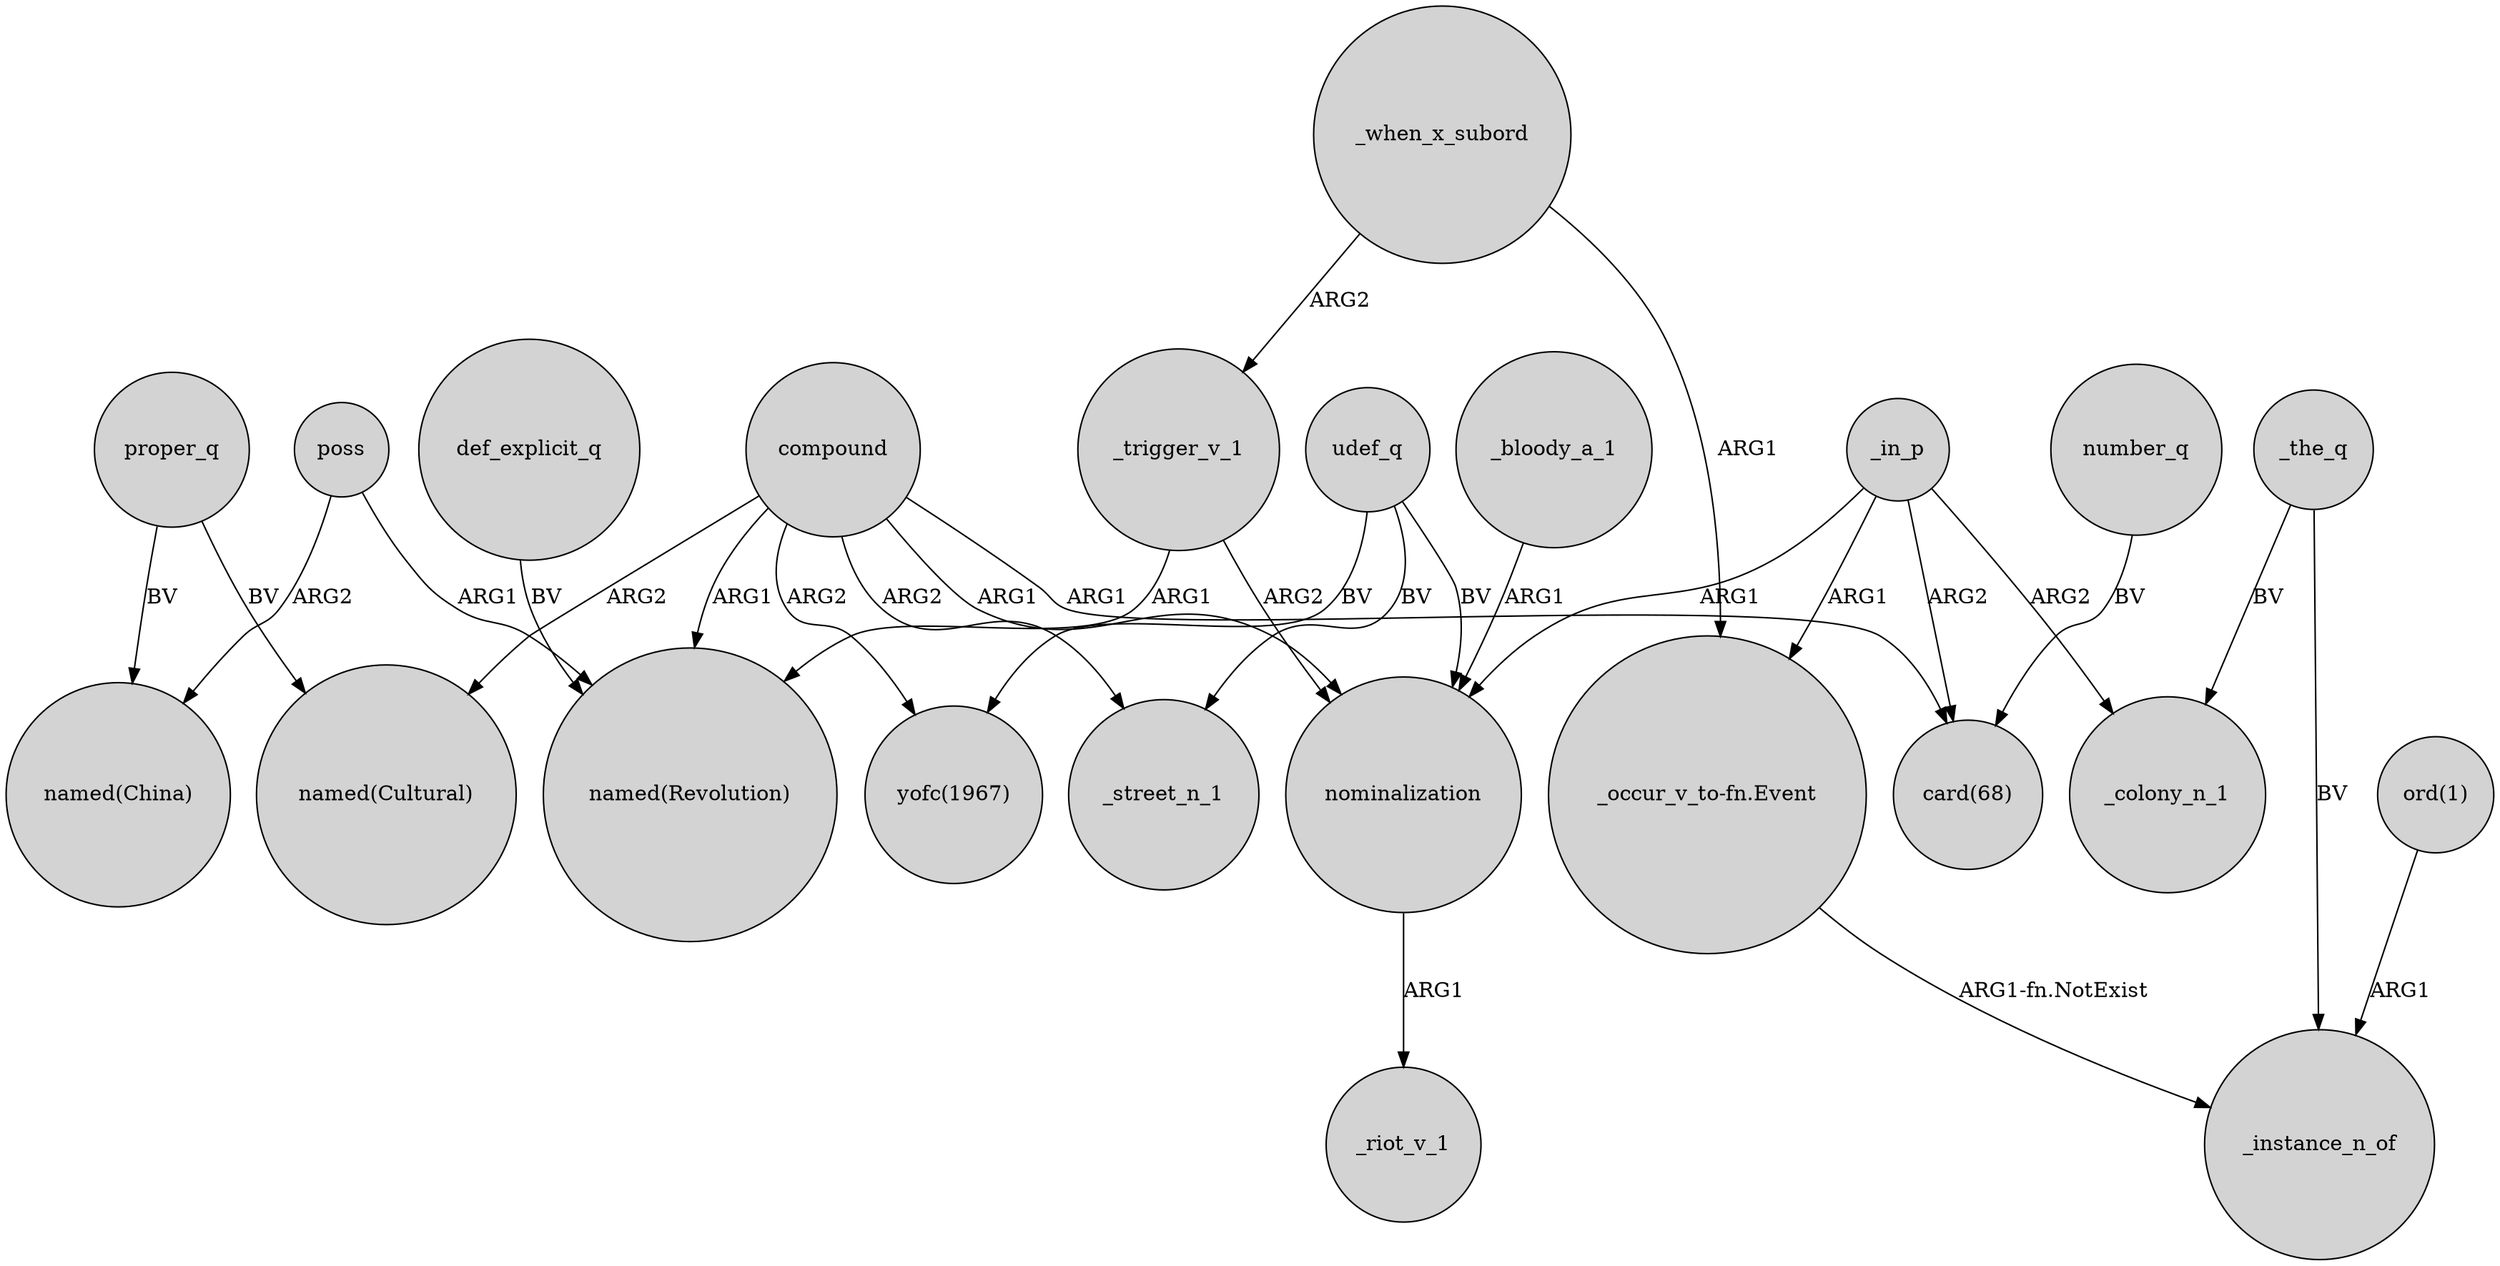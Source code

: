 digraph {
	node [shape=circle style=filled]
	_bloody_a_1 -> nominalization [label=ARG1]
	"ord(1)" -> _instance_n_of [label=ARG1]
	compound -> "named(Cultural)" [label=ARG2]
	udef_q -> "yofc(1967)" [label=BV]
	_trigger_v_1 -> "named(Revolution)" [label=ARG1]
	_when_x_subord -> "_occur_v_to-fn.Event" [label=ARG1]
	compound -> "named(Revolution)" [label=ARG1]
	poss -> "named(Revolution)" [label=ARG1]
	_in_p -> _colony_n_1 [label=ARG2]
	udef_q -> _street_n_1 [label=BV]
	compound -> "yofc(1967)" [label=ARG2]
	_when_x_subord -> _trigger_v_1 [label=ARG2]
	def_explicit_q -> "named(Revolution)" [label=BV]
	_in_p -> "_occur_v_to-fn.Event" [label=ARG1]
	poss -> "named(China)" [label=ARG2]
	compound -> "card(68)" [label=ARG1]
	_trigger_v_1 -> nominalization [label=ARG2]
	_the_q -> _instance_n_of [label=BV]
	_in_p -> nominalization [label=ARG1]
	compound -> _street_n_1 [label=ARG2]
	udef_q -> nominalization [label=BV]
	proper_q -> "named(China)" [label=BV]
	nominalization -> _riot_v_1 [label=ARG1]
	proper_q -> "named(Cultural)" [label=BV]
	_the_q -> _colony_n_1 [label=BV]
	_in_p -> "card(68)" [label=ARG2]
	"_occur_v_to-fn.Event" -> _instance_n_of [label="ARG1-fn.NotExist"]
	compound -> nominalization [label=ARG1]
	number_q -> "card(68)" [label=BV]
}

